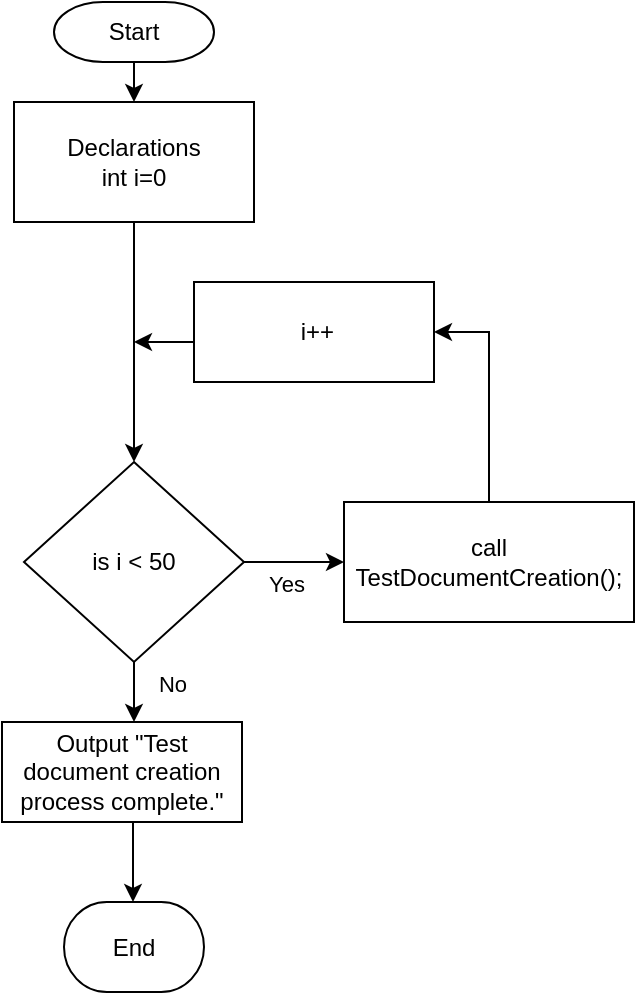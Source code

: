 <mxfile version="14.7.2" type="github">
  <diagram id="vKbUwxo1MqHwIejEkIgE" name="Page-1">
    <mxGraphModel dx="1186" dy="639" grid="1" gridSize="10" guides="1" tooltips="1" connect="1" arrows="1" fold="1" page="1" pageScale="1" pageWidth="827" pageHeight="1169" math="0" shadow="0">
      <root>
        <mxCell id="0" />
        <mxCell id="1" parent="0" />
        <mxCell id="PLnsZp9h5eiOmce0l13E-1" style="edgeStyle=orthogonalEdgeStyle;rounded=0;orthogonalLoop=1;jettySize=auto;html=1;exitX=0.5;exitY=1;exitDx=0;exitDy=0;exitPerimeter=0;entryX=0.5;entryY=0;entryDx=0;entryDy=0;" edge="1" parent="1" source="PLnsZp9h5eiOmce0l13E-2">
          <mxGeometry relative="1" as="geometry">
            <mxPoint x="360" y="140" as="targetPoint" />
          </mxGeometry>
        </mxCell>
        <mxCell id="PLnsZp9h5eiOmce0l13E-2" value="Start" style="strokeWidth=1;html=1;shape=mxgraph.flowchart.terminator;whiteSpace=wrap;" vertex="1" parent="1">
          <mxGeometry x="320" y="90" width="80" height="30" as="geometry" />
        </mxCell>
        <mxCell id="PLnsZp9h5eiOmce0l13E-4" value="Declarations&lt;br&gt;int i=0" style="rounded=0;whiteSpace=wrap;html=1;strokeWidth=1;" vertex="1" parent="1">
          <mxGeometry x="300" y="140" width="120" height="60" as="geometry" />
        </mxCell>
        <mxCell id="PLnsZp9h5eiOmce0l13E-5" style="edgeStyle=orthogonalEdgeStyle;rounded=0;orthogonalLoop=1;jettySize=auto;html=1;entryX=0.5;entryY=0;entryDx=0;entryDy=0;exitX=0.5;exitY=1;exitDx=0;exitDy=0;" edge="1" parent="1" source="PLnsZp9h5eiOmce0l13E-4" target="PLnsZp9h5eiOmce0l13E-11">
          <mxGeometry relative="1" as="geometry">
            <mxPoint x="360" y="220" as="sourcePoint" />
          </mxGeometry>
        </mxCell>
        <mxCell id="PLnsZp9h5eiOmce0l13E-6" value="&amp;nbsp;i++" style="rounded=0;whiteSpace=wrap;html=1;strokeWidth=1;" vertex="1" parent="1">
          <mxGeometry x="390" y="230" width="120" height="50" as="geometry" />
        </mxCell>
        <mxCell id="PLnsZp9h5eiOmce0l13E-11" value="is i &amp;lt; 50" style="rhombus;whiteSpace=wrap;html=1;strokeWidth=1;" vertex="1" parent="1">
          <mxGeometry x="305" y="320" width="110" height="100" as="geometry" />
        </mxCell>
        <mxCell id="PLnsZp9h5eiOmce0l13E-12" value="End" style="strokeWidth=1;html=1;shape=mxgraph.flowchart.terminator;whiteSpace=wrap;" vertex="1" parent="1">
          <mxGeometry x="325" y="540" width="70" height="45" as="geometry" />
        </mxCell>
        <mxCell id="PLnsZp9h5eiOmce0l13E-13" value="" style="endArrow=classic;html=1;exitX=0.5;exitY=1;exitDx=0;exitDy=0;" edge="1" parent="1" source="PLnsZp9h5eiOmce0l13E-11">
          <mxGeometry relative="1" as="geometry">
            <mxPoint x="335" y="450" as="sourcePoint" />
            <mxPoint x="360" y="450" as="targetPoint" />
          </mxGeometry>
        </mxCell>
        <mxCell id="PLnsZp9h5eiOmce0l13E-14" value="Yes" style="edgeLabel;resizable=0;html=1;align=center;verticalAlign=middle;" connectable="0" vertex="1" parent="PLnsZp9h5eiOmce0l13E-13">
          <mxGeometry relative="1" as="geometry">
            <mxPoint x="76" y="-54" as="offset" />
          </mxGeometry>
        </mxCell>
        <mxCell id="PLnsZp9h5eiOmce0l13E-15" style="edgeStyle=orthogonalEdgeStyle;rounded=0;orthogonalLoop=1;jettySize=auto;html=1;exitX=0.5;exitY=0;exitDx=0;exitDy=0;entryX=1;entryY=0.5;entryDx=0;entryDy=0;" edge="1" parent="1" source="PLnsZp9h5eiOmce0l13E-16" target="PLnsZp9h5eiOmce0l13E-6">
          <mxGeometry relative="1" as="geometry">
            <mxPoint x="525" y="260" as="targetPoint" />
            <Array as="points">
              <mxPoint x="538" y="255" />
            </Array>
          </mxGeometry>
        </mxCell>
        <mxCell id="PLnsZp9h5eiOmce0l13E-16" value="call TestDocumentCreation();" style="rounded=0;whiteSpace=wrap;html=1;strokeWidth=1;" vertex="1" parent="1">
          <mxGeometry x="465" y="340" width="145" height="60" as="geometry" />
        </mxCell>
        <mxCell id="PLnsZp9h5eiOmce0l13E-17" value="" style="endArrow=classic;html=1;entryX=0;entryY=0.5;entryDx=0;entryDy=0;" edge="1" parent="1" target="PLnsZp9h5eiOmce0l13E-16">
          <mxGeometry relative="1" as="geometry">
            <mxPoint x="415" y="370" as="sourcePoint" />
            <mxPoint x="515" y="370" as="targetPoint" />
          </mxGeometry>
        </mxCell>
        <mxCell id="PLnsZp9h5eiOmce0l13E-18" value="No" style="edgeLabel;resizable=0;html=1;align=center;verticalAlign=middle;" connectable="0" vertex="1" parent="PLnsZp9h5eiOmce0l13E-17">
          <mxGeometry relative="1" as="geometry">
            <mxPoint x="-61" y="61" as="offset" />
          </mxGeometry>
        </mxCell>
        <mxCell id="PLnsZp9h5eiOmce0l13E-20" value="" style="endArrow=classic;html=1;" edge="1" parent="1">
          <mxGeometry width="50" height="50" relative="1" as="geometry">
            <mxPoint x="390" y="260" as="sourcePoint" />
            <mxPoint x="360" y="260" as="targetPoint" />
          </mxGeometry>
        </mxCell>
        <mxCell id="PLnsZp9h5eiOmce0l13E-21" value="Output &quot;Test document creation process complete.&quot;" style="rounded=0;whiteSpace=wrap;html=1;strokeWidth=1;" vertex="1" parent="1">
          <mxGeometry x="294" y="450" width="120" height="50" as="geometry" />
        </mxCell>
        <mxCell id="PLnsZp9h5eiOmce0l13E-22" value="" style="endArrow=classic;html=1;" edge="1" parent="1">
          <mxGeometry width="50" height="50" relative="1" as="geometry">
            <mxPoint x="359.5" y="500" as="sourcePoint" />
            <mxPoint x="359.5" y="540" as="targetPoint" />
          </mxGeometry>
        </mxCell>
      </root>
    </mxGraphModel>
  </diagram>
</mxfile>
